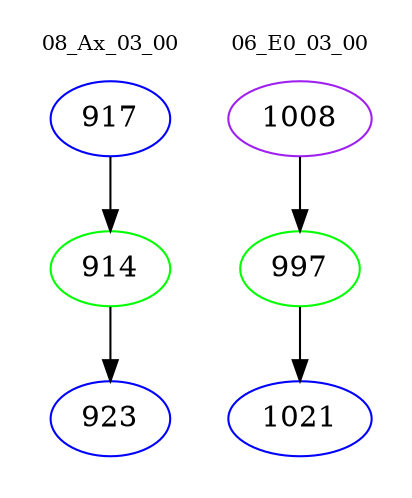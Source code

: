 digraph{
subgraph cluster_0 {
color = white
label = "08_Ax_03_00";
fontsize=10;
T0_917 [label="917", color="blue"]
T0_917 -> T0_914 [color="black"]
T0_914 [label="914", color="green"]
T0_914 -> T0_923 [color="black"]
T0_923 [label="923", color="blue"]
}
subgraph cluster_1 {
color = white
label = "06_E0_03_00";
fontsize=10;
T1_1008 [label="1008", color="purple"]
T1_1008 -> T1_997 [color="black"]
T1_997 [label="997", color="green"]
T1_997 -> T1_1021 [color="black"]
T1_1021 [label="1021", color="blue"]
}
}
